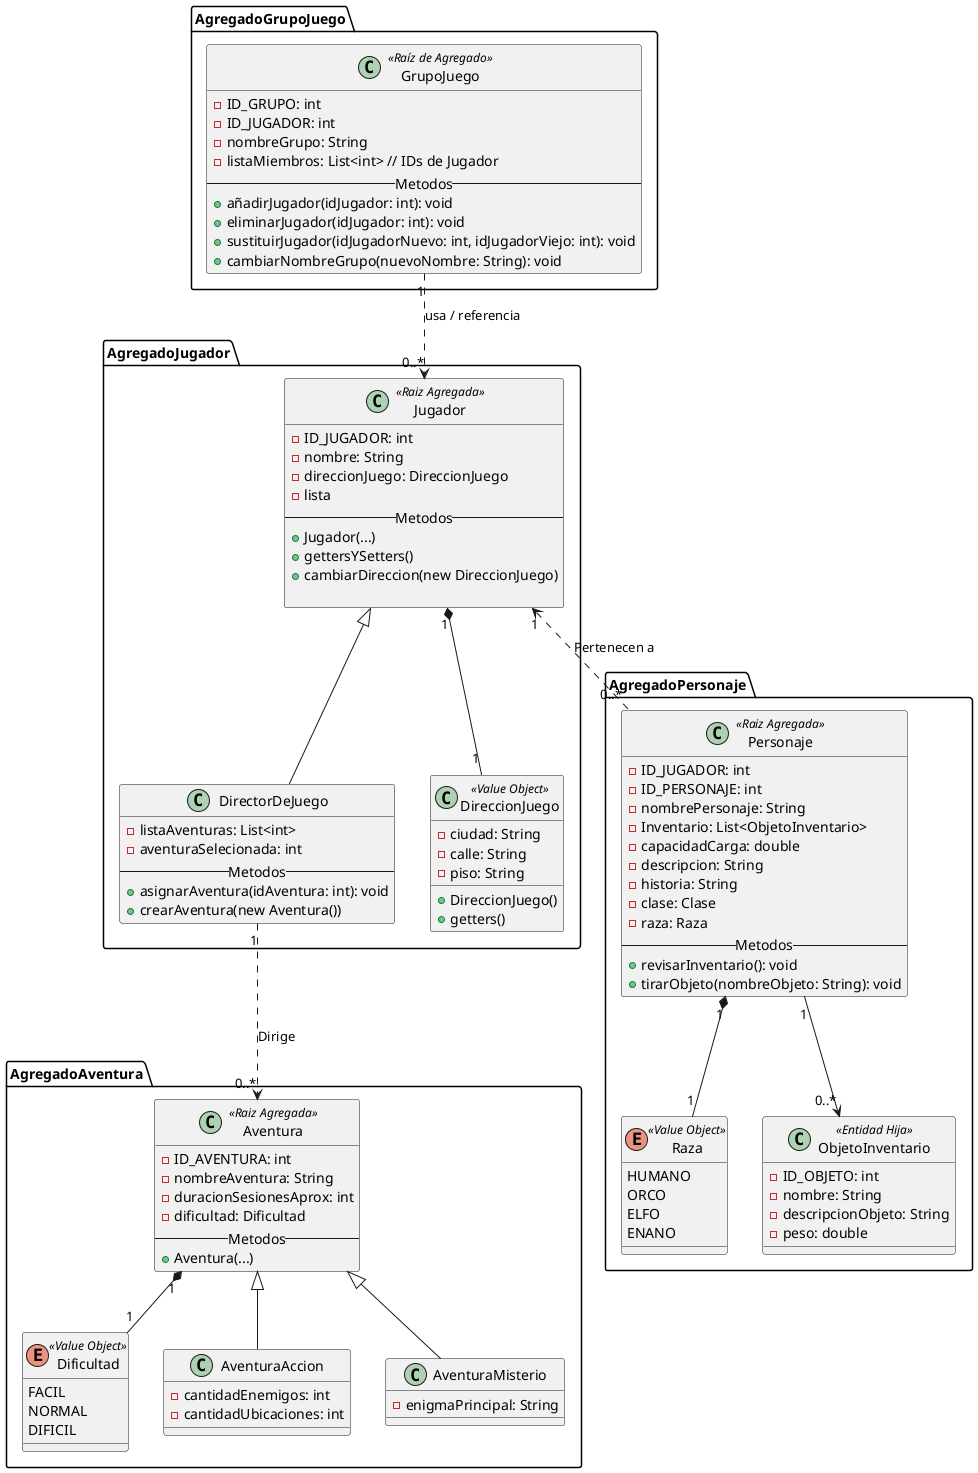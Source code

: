 @startuml
package AgregadoJugador{
    class Jugador <<Raiz Agregada>>{
        -ID_JUGADOR: int
        -nombre: String
        -direccionJuego: DireccionJuego
        -lista
        --Metodos--
        +Jugador(...)
        +gettersYSetters()
        +cambiarDireccion(new DireccionJuego)

    }

    class DirectorDeJuego extends Jugador{
        -listaAventuras: List<int>
        -aventuraSelecionada: int
        --Metodos--
         +asignarAventura(idAventura: int): void
         +crearAventura(new Aventura())
    }

    class DireccionJuego<<Value Object>>{
        -ciudad: String
        -calle: String
        -piso: String

        +DireccionJuego()
        +getters()
    }

    Jugador "1" *-- "1" DireccionJuego

}


package AgregadoPersonaje{
    enum Raza <<Value Object>>{
        HUMANO
        ORCO
        ELFO
        ENANO
    }

    class Personaje<<Raiz Agregada>>{
        -ID_JUGADOR: int
        -ID_PERSONAJE: int
        -nombrePersonaje: String
        -Inventario: List<ObjetoInventario>
        -capacidadCarga: double
        -descripcion: String
        -historia: String
        -clase: Clase
        -raza: Raza
        --Metodos--
        +revisarInventario(): void
        +tirarObjeto(nombreObjeto: String): void
    }

    class ObjetoInventario<<Entidad Hija>>{
        -ID_OBJETO: int
        -nombre: String
        -descripcionObjeto: String
        -peso: double
    }

    Personaje "1" --> "0..*" ObjetoInventario
    Personaje "1" *-- "1" Raza
    Jugador "1" <.. "0..*" Personaje: Pertenecen a
}

package AgregadoGrupoJuego{
    class GrupoJuego <<Raíz de Agregado>> {
        -ID_GRUPO: int
        -ID_JUGADOR: int
        -nombreGrupo: String
        -listaMiembros: List<int> // IDs de Jugador
        --Metodos--
        +añadirJugador(idJugador: int): void
        +eliminarJugador(idJugador: int): void
        +sustituirJugador(idJugadorNuevo: int, idJugadorViejo: int): void
        +cambiarNombreGrupo(nuevoNombre: String): void
    }
}

' La relación es de referencia de IDs
GrupoJuego "1" ..> "0..*" Jugador : usa / referencia


package AgregadoAventura{
    enum Dificultad<<Value Object>>{
        FACIL
        NORMAL
        DIFICIL
    }
    class Aventura<<Raiz Agregada>>{
        -ID_AVENTURA: int
        -nombreAventura: String
        -duracionSesionesAprox: int
        -dificultad: Dificultad
        --Metodos--
        +Aventura(...)
    }

    class AventuraAccion extends Aventura{
        -cantidadEnemigos: int
        -cantidadUbicaciones: int
    }

    class AventuraMisterio extends Aventura{
            -enigmaPrincipal: String
    }

    DirectorDeJuego "1" ..> "0..*" Aventura: Dirige
    Aventura "1" *-- "1" Dificultad
}
@enduml